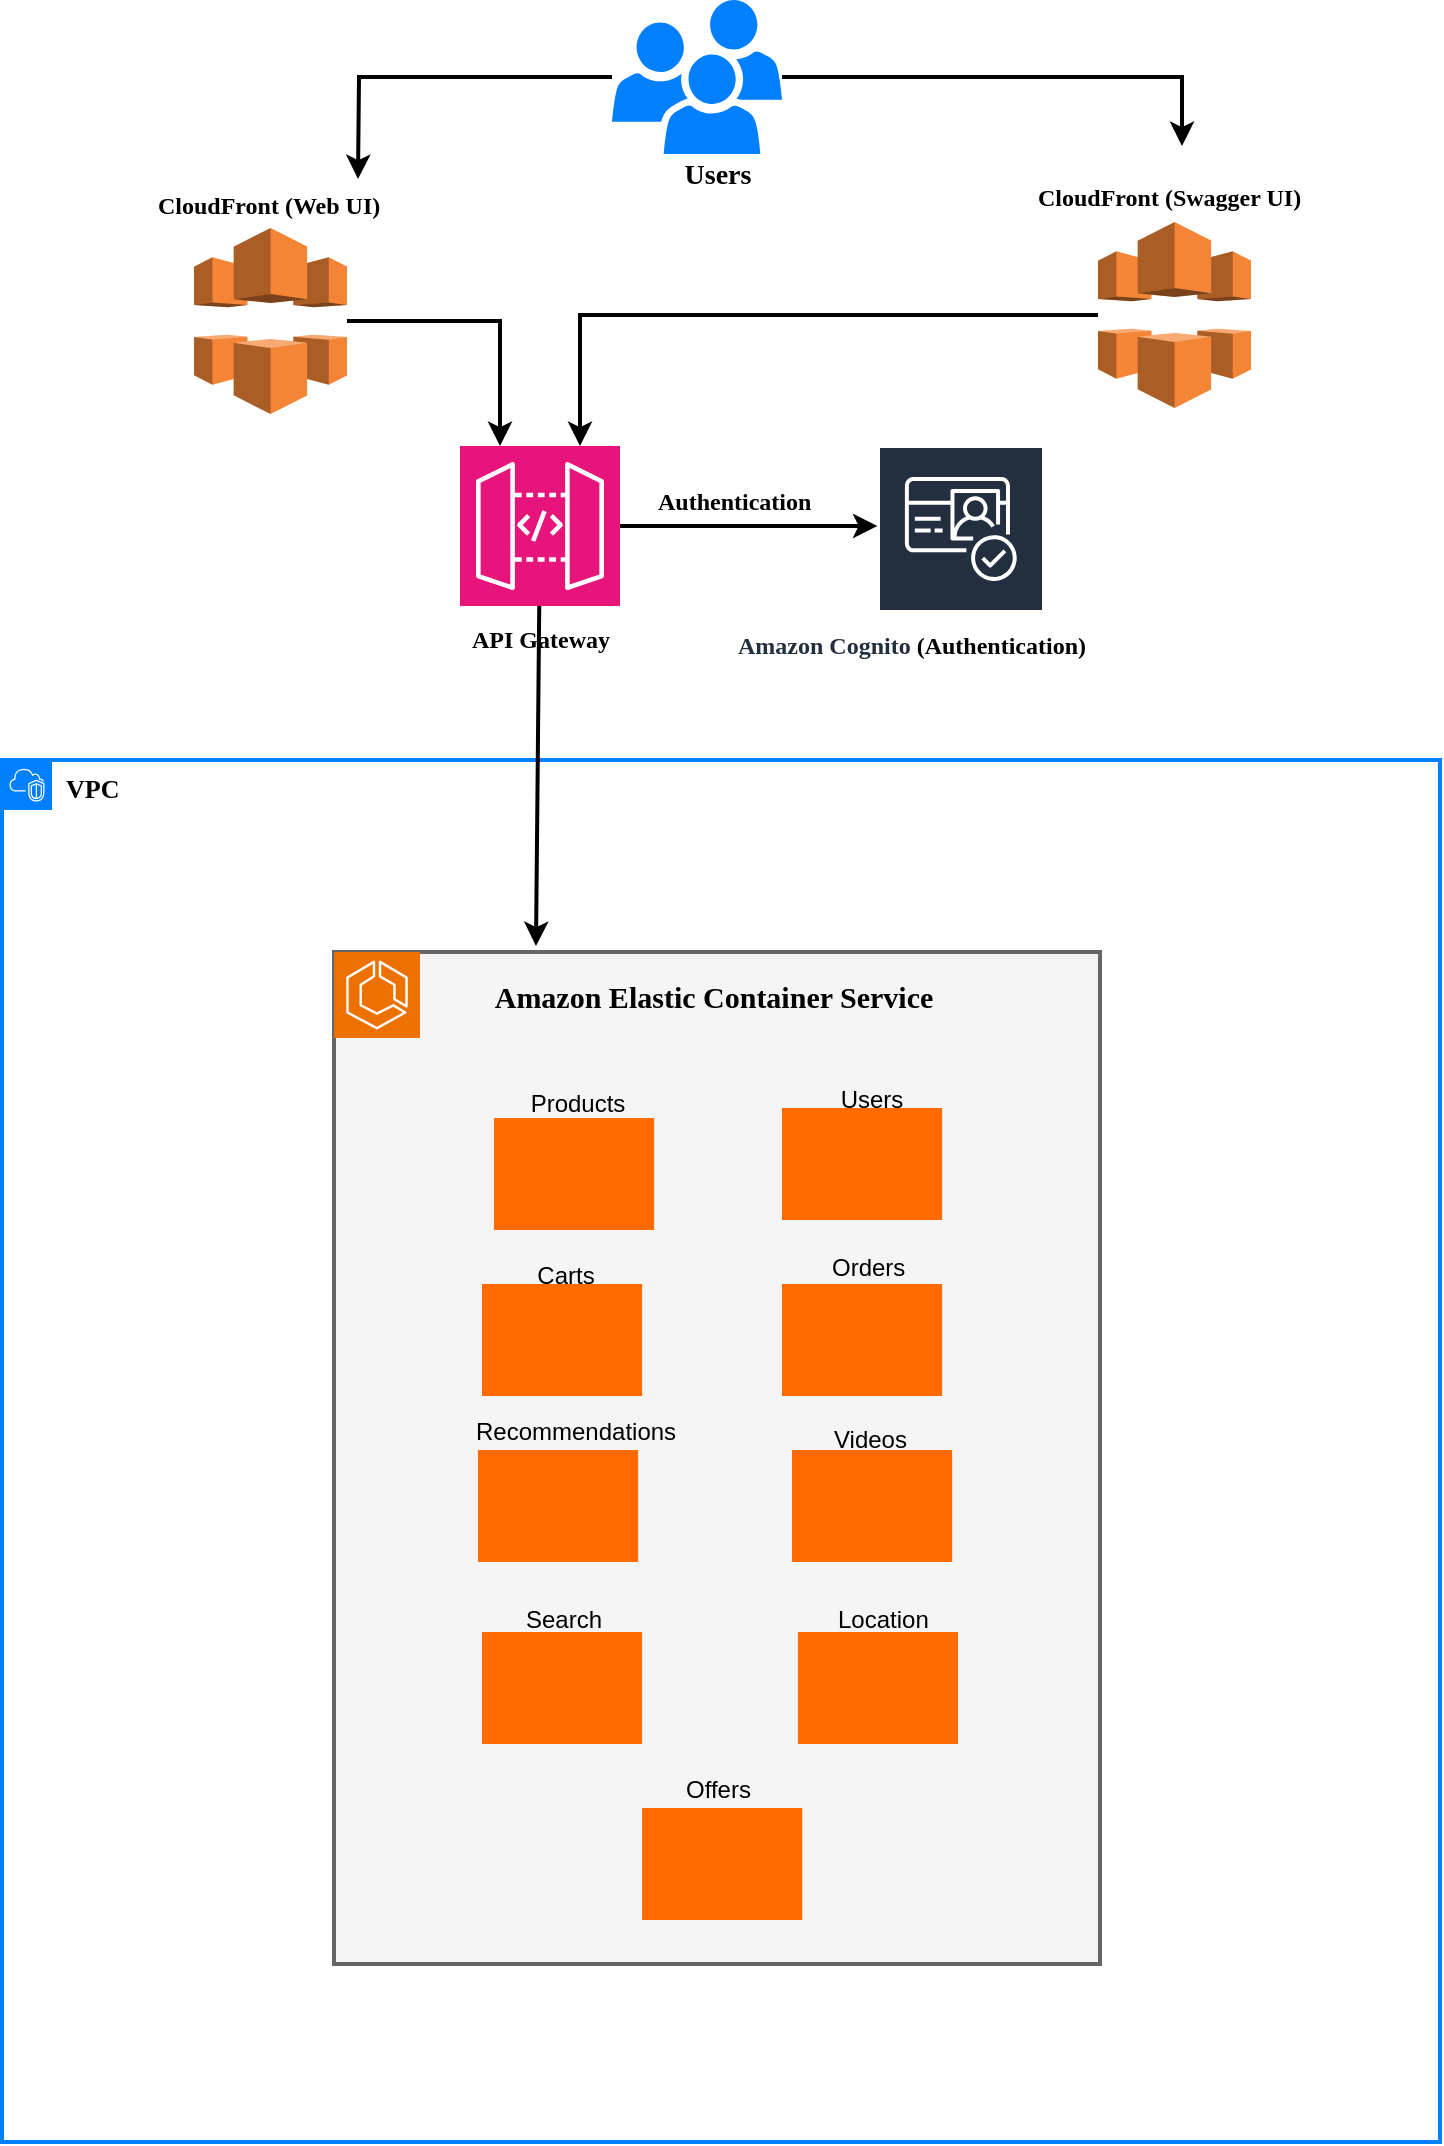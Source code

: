 <mxfile version="27.1.5" pages="2">
  <diagram name="Page-1" id="uZDpHBk8tU06kR3zukVg">
    <mxGraphModel dx="1209" dy="671" grid="0" gridSize="10" guides="1" tooltips="1" connect="1" arrows="1" fold="1" page="1" pageScale="1" pageWidth="827" pageHeight="1169" math="0" shadow="0">
      <root>
        <mxCell id="0" />
        <mxCell id="-1pALZZ2j-eL1ZR5JqG6-3" value="CICD Layer" style="" parent="0" />
        <mxCell id="I6HIBl1rABG_yWZcEIyp-3" style="edgeStyle=orthogonalEdgeStyle;rounded=0;orthogonalLoop=1;jettySize=auto;html=1;entryX=0.25;entryY=0;entryDx=0;entryDy=0;entryPerimeter=0;strokeWidth=2;" edge="1" parent="-1pALZZ2j-eL1ZR5JqG6-3" source="fU7K8vb8Lv-WIJmMKOUZ-217" target="fU7K8vb8Lv-WIJmMKOUZ-222">
          <mxGeometry relative="1" as="geometry" />
        </mxCell>
        <mxCell id="I6HIBl1rABG_yWZcEIyp-5" style="edgeStyle=orthogonalEdgeStyle;rounded=0;orthogonalLoop=1;jettySize=auto;html=1;entryX=0.75;entryY=0;entryDx=0;entryDy=0;entryPerimeter=0;strokeWidth=2;" edge="1" parent="-1pALZZ2j-eL1ZR5JqG6-3" source="fU7K8vb8Lv-WIJmMKOUZ-218" target="fU7K8vb8Lv-WIJmMKOUZ-222">
          <mxGeometry relative="1" as="geometry" />
        </mxCell>
        <mxCell id="I6HIBl1rABG_yWZcEIyp-7" value="&lt;p style=&quot;white-space: pre-wrap;&quot; dir=&quot;auto&quot;&gt;&lt;b&gt;Authentication&lt;/b&gt;&lt;/p&gt;" style="text;whiteSpace=wrap;html=1;fontFamily=Georgia;" vertex="1" parent="-1pALZZ2j-eL1ZR5JqG6-3">
          <mxGeometry x="370.003" y="262.003" width="104" height="60" as="geometry" />
        </mxCell>
        <mxCell id="fU7K8vb8Lv-WIJmMKOUZ-223" value="Backend Layer" style="" parent="0" />
        <mxCell id="fU7K8vb8Lv-WIJmMKOUZ-224" value="&lt;b&gt;&lt;font face=&quot;Georgia&quot; style=&quot;color: rgb(0, 0, 0); font-size: 13px;&quot;&gt;VPC&lt;/font&gt;&lt;/b&gt;" style="points=[[0,0],[0.25,0],[0.5,0],[0.75,0],[1,0],[1,0.25],[1,0.5],[1,0.75],[1,1],[0.75,1],[0.5,1],[0.25,1],[0,1],[0,0.75],[0,0.5],[0,0.25]];outlineConnect=0;gradientColor=none;html=1;whiteSpace=wrap;fontSize=12;fontStyle=0;container=1;pointerEvents=0;collapsible=0;recursiveResize=0;shape=mxgraph.aws4.group;grIcon=mxgraph.aws4.group_vpc2;strokeColor=#007FFF;fillColor=none;verticalAlign=top;align=left;spacingLeft=30;fontColor=#AAB7B8;dashed=0;strokeWidth=2;" parent="fU7K8vb8Lv-WIJmMKOUZ-223" vertex="1">
          <mxGeometry x="44" y="417" width="719" height="691" as="geometry" />
        </mxCell>
        <mxCell id="fU7K8vb8Lv-WIJmMKOUZ-229" value="" style="rounded=0;whiteSpace=wrap;html=1;fillColor=#f5f5f5;fontColor=#333333;strokeColor=#666666;strokeWidth=2;" parent="fU7K8vb8Lv-WIJmMKOUZ-224" vertex="1">
          <mxGeometry x="166" y="96" width="383" height="506" as="geometry" />
        </mxCell>
        <mxCell id="fU7K8vb8Lv-WIJmMKOUZ-231" value="" style="points=[];aspect=fixed;html=1;align=center;shadow=0;dashed=0;fillColor=#FF6A00;strokeColor=none;shape=mxgraph.alibaba_cloud.eci_elastic_container_instance;" parent="fU7K8vb8Lv-WIJmMKOUZ-224" vertex="1">
          <mxGeometry x="246" y="179" width="80.06" height="56" as="geometry" />
        </mxCell>
        <mxCell id="fU7K8vb8Lv-WIJmMKOUZ-230" value="" style="sketch=0;points=[[0,0,0],[0.25,0,0],[0.5,0,0],[0.75,0,0],[1,0,0],[0,1,0],[0.25,1,0],[0.5,1,0],[0.75,1,0],[1,1,0],[0,0.25,0],[0,0.5,0],[0,0.75,0],[1,0.25,0],[1,0.5,0],[1,0.75,0]];outlineConnect=0;fontColor=#232F3E;fillColor=#ED7100;strokeColor=#ffffff;dashed=0;verticalLabelPosition=bottom;verticalAlign=top;align=center;html=1;fontSize=12;fontStyle=0;aspect=fixed;shape=mxgraph.aws4.resourceIcon;resIcon=mxgraph.aws4.ecs;" parent="fU7K8vb8Lv-WIJmMKOUZ-224" vertex="1">
          <mxGeometry x="166" y="96" width="43" height="43" as="geometry" />
        </mxCell>
        <mxCell id="fU7K8vb8Lv-WIJmMKOUZ-238" value="" style="points=[];aspect=fixed;html=1;align=center;shadow=0;dashed=0;fillColor=#FF6A00;strokeColor=none;shape=mxgraph.alibaba_cloud.eci_elastic_container_instance;" parent="fU7K8vb8Lv-WIJmMKOUZ-224" vertex="1">
          <mxGeometry x="395" y="345" width="80.06" height="56" as="geometry" />
        </mxCell>
        <mxCell id="fU7K8vb8Lv-WIJmMKOUZ-240" value="" style="points=[];aspect=fixed;html=1;align=center;shadow=0;dashed=0;fillColor=#FF6A00;strokeColor=none;shape=mxgraph.alibaba_cloud.eci_elastic_container_instance;" parent="fU7K8vb8Lv-WIJmMKOUZ-224" vertex="1">
          <mxGeometry x="390" y="174" width="80.06" height="56" as="geometry" />
        </mxCell>
        <mxCell id="fU7K8vb8Lv-WIJmMKOUZ-242" value="" style="points=[];aspect=fixed;html=1;align=center;shadow=0;dashed=0;fillColor=#FF6A00;strokeColor=none;shape=mxgraph.alibaba_cloud.eci_elastic_container_instance;" parent="fU7K8vb8Lv-WIJmMKOUZ-224" vertex="1">
          <mxGeometry x="240" y="262" width="80.06" height="56" as="geometry" />
        </mxCell>
        <mxCell id="fU7K8vb8Lv-WIJmMKOUZ-239" value="" style="points=[];aspect=fixed;html=1;align=center;shadow=0;dashed=0;fillColor=#FF6A00;strokeColor=none;shape=mxgraph.alibaba_cloud.eci_elastic_container_instance;" parent="fU7K8vb8Lv-WIJmMKOUZ-224" vertex="1">
          <mxGeometry x="390" y="262" width="80.06" height="56" as="geometry" />
        </mxCell>
        <mxCell id="fU7K8vb8Lv-WIJmMKOUZ-241" value="" style="points=[];aspect=fixed;html=1;align=center;shadow=0;dashed=0;fillColor=#FF6A00;strokeColor=none;shape=mxgraph.alibaba_cloud.eci_elastic_container_instance;" parent="fU7K8vb8Lv-WIJmMKOUZ-224" vertex="1">
          <mxGeometry x="238" y="345" width="80.06" height="56" as="geometry" />
        </mxCell>
        <mxCell id="fU7K8vb8Lv-WIJmMKOUZ-243" value="&lt;b&gt;&lt;font style=&quot;font-size: 15px;&quot; face=&quot;Georgia&quot;&gt;Amazon Elastic Container Service&lt;/font&gt;&lt;/b&gt;" style="text;html=1;align=center;verticalAlign=middle;whiteSpace=wrap;rounded=0;" parent="fU7K8vb8Lv-WIJmMKOUZ-224" vertex="1">
          <mxGeometry x="212" y="78" width="288" height="79" as="geometry" />
        </mxCell>
        <mxCell id="fU7K8vb8Lv-WIJmMKOUZ-245" value="&lt;p style=&quot;white-space-collapse: preserve;&quot; dir=&quot;auto&quot;&gt;Products&lt;/p&gt;" style="text;html=1;align=center;verticalAlign=middle;whiteSpace=wrap;rounded=0;" parent="fU7K8vb8Lv-WIJmMKOUZ-224" vertex="1">
          <mxGeometry x="258.06" y="157" width="60" height="30" as="geometry" />
        </mxCell>
        <mxCell id="fU7K8vb8Lv-WIJmMKOUZ-246" value="&lt;p style=&quot;white-space-collapse: preserve;&quot; dir=&quot;auto&quot;&gt;Users&lt;/p&gt;" style="text;html=1;align=center;verticalAlign=middle;whiteSpace=wrap;rounded=0;" parent="fU7K8vb8Lv-WIJmMKOUZ-224" vertex="1">
          <mxGeometry x="405.03" y="155" width="60" height="30" as="geometry" />
        </mxCell>
        <mxCell id="fU7K8vb8Lv-WIJmMKOUZ-247" value="&lt;p style=&quot;white-space-collapse: preserve;&quot; dir=&quot;auto&quot;&gt;Carts&lt;/p&gt;" style="text;html=1;align=center;verticalAlign=middle;whiteSpace=wrap;rounded=0;" parent="fU7K8vb8Lv-WIJmMKOUZ-224" vertex="1">
          <mxGeometry x="252" y="243" width="60" height="30" as="geometry" />
        </mxCell>
        <mxCell id="fU7K8vb8Lv-WIJmMKOUZ-248" value="&lt;p dir=&quot;auto&quot; style=&quot;white-space: pre-wrap;&quot;&gt;Orders&lt;/p&gt;" style="text;whiteSpace=wrap;html=1;" parent="fU7K8vb8Lv-WIJmMKOUZ-224" vertex="1">
          <mxGeometry x="413" y="228.003" width="65" height="60" as="geometry" />
        </mxCell>
        <mxCell id="fU7K8vb8Lv-WIJmMKOUZ-249" value="&lt;p dir=&quot;auto&quot; style=&quot;white-space: pre-wrap;&quot;&gt;Recommendations&lt;/p&gt;" style="text;whiteSpace=wrap;html=1;" parent="fU7K8vb8Lv-WIJmMKOUZ-224" vertex="1">
          <mxGeometry x="235" y="310.003" width="128" height="60" as="geometry" />
        </mxCell>
        <mxCell id="fU7K8vb8Lv-WIJmMKOUZ-250" value="" style="points=[];aspect=fixed;html=1;align=center;shadow=0;dashed=0;fillColor=#FF6A00;strokeColor=none;shape=mxgraph.alibaba_cloud.eci_elastic_container_instance;" parent="fU7K8vb8Lv-WIJmMKOUZ-224" vertex="1">
          <mxGeometry x="240.0" y="436" width="80.06" height="56" as="geometry" />
        </mxCell>
        <mxCell id="fU7K8vb8Lv-WIJmMKOUZ-251" value="&lt;p dir=&quot;auto&quot; style=&quot;white-space: pre-wrap;&quot;&gt;Search&lt;/p&gt;" style="text;whiteSpace=wrap;html=1;" parent="fU7K8vb8Lv-WIJmMKOUZ-224" vertex="1">
          <mxGeometry x="260.06" y="404.003" width="66" height="60" as="geometry" />
        </mxCell>
        <mxCell id="fU7K8vb8Lv-WIJmMKOUZ-252" value="&lt;p dir=&quot;auto&quot; style=&quot;white-space: pre-wrap;&quot;&gt;Videos&lt;/p&gt;" style="text;whiteSpace=wrap;html=1;" parent="fU7K8vb8Lv-WIJmMKOUZ-224" vertex="1">
          <mxGeometry x="414" y="314.003" width="64" height="60" as="geometry" />
        </mxCell>
        <mxCell id="fU7K8vb8Lv-WIJmMKOUZ-255" value="" style="points=[];aspect=fixed;html=1;align=center;shadow=0;dashed=0;fillColor=#FF6A00;strokeColor=none;shape=mxgraph.alibaba_cloud.eci_elastic_container_instance;" parent="fU7K8vb8Lv-WIJmMKOUZ-224" vertex="1">
          <mxGeometry x="397.94" y="436" width="80.06" height="56" as="geometry" />
        </mxCell>
        <mxCell id="fU7K8vb8Lv-WIJmMKOUZ-253" value="&lt;p dir=&quot;auto&quot; style=&quot;white-space: pre-wrap;&quot;&gt;Location&lt;/p&gt;" style="text;whiteSpace=wrap;html=1;" parent="fU7K8vb8Lv-WIJmMKOUZ-224" vertex="1">
          <mxGeometry x="416" y="404.003" width="73" height="60" as="geometry" />
        </mxCell>
        <mxCell id="fU7K8vb8Lv-WIJmMKOUZ-257" value="" style="points=[];aspect=fixed;html=1;align=center;shadow=0;dashed=0;fillColor=#FF6A00;strokeColor=none;shape=mxgraph.alibaba_cloud.eci_elastic_container_instance;" parent="fU7K8vb8Lv-WIJmMKOUZ-224" vertex="1">
          <mxGeometry x="320.06" y="524" width="80.06" height="56" as="geometry" />
        </mxCell>
        <mxCell id="fU7K8vb8Lv-WIJmMKOUZ-254" value="&lt;p dir=&quot;auto&quot; style=&quot;white-space: pre-wrap;&quot;&gt;Offers&lt;/p&gt;" style="text;whiteSpace=wrap;html=1;" parent="fU7K8vb8Lv-WIJmMKOUZ-224" vertex="1">
          <mxGeometry x="340.12" y="489.003" width="60" height="60" as="geometry" />
        </mxCell>
        <mxCell id="-1pALZZ2j-eL1ZR5JqG6-1" value="&lt;font face=&quot;Georgia&quot;&gt;&lt;b&gt;&lt;br&gt;&lt;/b&gt;&lt;/font&gt;&lt;p style=&quot;white-space: pre-wrap;&quot; dir=&quot;auto&quot;&gt;&lt;font face=&quot;Georgia&quot;&gt;&lt;b&gt;API Gateway&lt;/b&gt;&lt;/font&gt;&lt;/p&gt;&lt;font face=&quot;Georgia&quot;&gt;&lt;b&gt;&lt;br&gt;&lt;/b&gt;&lt;/font&gt;" style="text;html=1;align=center;verticalAlign=middle;whiteSpace=wrap;rounded=0;" vertex="1" parent="fU7K8vb8Lv-WIJmMKOUZ-223">
          <mxGeometry x="245" y="331" width="137" height="51" as="geometry" />
        </mxCell>
        <mxCell id="-1pALZZ2j-eL1ZR5JqG6-2" value="&lt;span style=&quot;color: rgb(35, 47, 62); font-family: Georgia; font-size: 12px; font-style: normal; font-variant-ligatures: normal; font-variant-caps: normal; font-weight: 700; letter-spacing: normal; orphans: 2; text-align: center; text-indent: 0px; text-transform: none; widows: 2; word-spacing: 0px; -webkit-text-stroke-width: 0px; white-space: normal; text-decoration-thickness: initial; text-decoration-style: initial; text-decoration-color: initial; float: none; display: inline !important;&quot;&gt;Amazon Cognito&lt;/span&gt;&lt;b&gt;&lt;font face=&quot;Georgia&quot;&gt;&lt;span style=&quot;color: rgb(35, 47, 62); font-size: 12px; font-style: normal; font-variant-ligatures: normal; font-variant-caps: normal; letter-spacing: normal; orphans: 2; text-align: center; text-indent: 0px; text-transform: none; widows: 2; word-spacing: 0px; -webkit-text-stroke-width: 0px; white-space: normal; text-decoration-thickness: initial; text-decoration-style: initial; text-decoration-color: initial; float: none; display: inline !important;&quot;&gt;&amp;nbsp;&lt;/span&gt;&lt;span style=&quot;white-space-collapse: preserve; background-color: transparent; color: light-dark(rgb(0, 0, 0), rgb(255, 255, 255));&quot;&gt;(Authentication)&lt;/span&gt;&lt;/font&gt;&lt;/b&gt;" style="text;whiteSpace=wrap;html=1;" vertex="1" parent="fU7K8vb8Lv-WIJmMKOUZ-223">
          <mxGeometry x="410" y="346" width="216" height="37" as="geometry" />
        </mxCell>
        <mxCell id="fU7K8vb8Lv-WIJmMKOUZ-220" value="Api Layer" style="" parent="0" />
        <mxCell id="I6HIBl1rABG_yWZcEIyp-10" style="edgeStyle=orthogonalEdgeStyle;rounded=0;orthogonalLoop=1;jettySize=auto;html=1;strokeWidth=2;" edge="1" parent="fU7K8vb8Lv-WIJmMKOUZ-220" source="fU7K8vb8Lv-WIJmMKOUZ-222">
          <mxGeometry relative="1" as="geometry">
            <mxPoint x="481.715" y="300" as="targetPoint" />
          </mxGeometry>
        </mxCell>
        <mxCell id="I6HIBl1rABG_yWZcEIyp-12" style="rounded=0;orthogonalLoop=1;jettySize=auto;html=1;strokeWidth=2;" edge="1" parent="fU7K8vb8Lv-WIJmMKOUZ-220" source="fU7K8vb8Lv-WIJmMKOUZ-222">
          <mxGeometry relative="1" as="geometry">
            <mxPoint x="311" y="510" as="targetPoint" />
          </mxGeometry>
        </mxCell>
        <mxCell id="fU7K8vb8Lv-WIJmMKOUZ-222" value="" style="sketch=0;points=[[0,0,0],[0.25,0,0],[0.5,0,0],[0.75,0,0],[1,0,0],[0,1,0],[0.25,1,0],[0.5,1,0],[0.75,1,0],[1,1,0],[0,0.25,0],[0,0.5,0],[0,0.75,0],[1,0.25,0],[1,0.5,0],[1,0.75,0]];outlineConnect=0;fontColor=#232F3E;fillColor=#E7157B;strokeColor=#ffffff;dashed=0;verticalLabelPosition=bottom;verticalAlign=top;align=center;html=1;fontSize=12;fontStyle=0;aspect=fixed;shape=mxgraph.aws4.resourceIcon;resIcon=mxgraph.aws4.api_gateway;" parent="fU7K8vb8Lv-WIJmMKOUZ-220" vertex="1">
          <mxGeometry x="273" y="260" width="80" height="80" as="geometry" />
        </mxCell>
        <mxCell id="fU7K8vb8Lv-WIJmMKOUZ-226" value="" style="sketch=0;outlineConnect=0;fontColor=#232F3E;gradientColor=none;strokeColor=#ffffff;fillColor=#232F3E;dashed=0;verticalLabelPosition=middle;verticalAlign=bottom;align=center;html=1;whiteSpace=wrap;fontSize=10;fontStyle=1;spacing=3;shape=mxgraph.aws4.productIcon;prIcon=mxgraph.aws4.cognito;" parent="fU7K8vb8Lv-WIJmMKOUZ-220" vertex="1">
          <mxGeometry x="482" y="260" width="83" height="56" as="geometry" />
        </mxCell>
        <mxCell id="fU7K8vb8Lv-WIJmMKOUZ-213" value="Frontend Layer" style="" parent="0" />
        <mxCell id="fU7K8vb8Lv-WIJmMKOUZ-217" value="" style="outlineConnect=0;dashed=0;verticalLabelPosition=bottom;verticalAlign=top;align=center;html=1;shape=mxgraph.aws3.cloudfront;fillColor=#F58536;gradientColor=none;" parent="fU7K8vb8Lv-WIJmMKOUZ-213" vertex="1">
          <mxGeometry x="140" y="151" width="76.5" height="93" as="geometry" />
        </mxCell>
        <mxCell id="fU7K8vb8Lv-WIJmMKOUZ-218" value="" style="outlineConnect=0;dashed=0;verticalLabelPosition=bottom;verticalAlign=top;align=center;html=1;shape=mxgraph.aws3.cloudfront;fillColor=#F58536;gradientColor=none;" parent="fU7K8vb8Lv-WIJmMKOUZ-213" vertex="1">
          <mxGeometry x="592" y="148" width="76.5" height="93" as="geometry" />
        </mxCell>
        <object label="User layer" id="1">
          <mxCell style="" parent="0" />
        </object>
        <mxCell id="I6HIBl1rABG_yWZcEIyp-1" style="edgeStyle=orthogonalEdgeStyle;rounded=0;orthogonalLoop=1;jettySize=auto;html=1;strokeWidth=2;" edge="1" parent="1" source="fU7K8vb8Lv-WIJmMKOUZ-208">
          <mxGeometry relative="1" as="geometry">
            <mxPoint x="313" y="58" as="sourcePoint" />
            <mxPoint x="222" y="126.5" as="targetPoint" />
          </mxGeometry>
        </mxCell>
        <mxCell id="I6HIBl1rABG_yWZcEIyp-2" style="edgeStyle=orthogonalEdgeStyle;rounded=0;orthogonalLoop=1;jettySize=auto;html=1;strokeWidth=2;" edge="1" parent="1" source="fU7K8vb8Lv-WIJmMKOUZ-208" target="yvy17whpO4O2aVPLkSyt-3">
          <mxGeometry relative="1" as="geometry">
            <Array as="points">
              <mxPoint x="634" y="76" />
            </Array>
          </mxGeometry>
        </mxCell>
        <mxCell id="fU7K8vb8Lv-WIJmMKOUZ-208" value="" style="sketch=0;pointerEvents=1;shadow=0;dashed=0;html=1;strokeColor=none;labelPosition=center;verticalLabelPosition=bottom;verticalAlign=top;outlineConnect=0;align=center;shape=mxgraph.office.users.users;fillColor=#007FFF;" parent="1" vertex="1">
          <mxGeometry x="349" y="37" width="85" height="77" as="geometry" />
        </mxCell>
        <mxCell id="yvy17whpO4O2aVPLkSyt-1" value="&lt;p style=&quot;white-space-collapse: preserve;&quot; dir=&quot;auto&quot;&gt;&lt;font style=&quot;font-size: 14px;&quot; face=&quot;Georgia&quot;&gt;&lt;b&gt;Users&lt;/b&gt;&lt;/font&gt;&lt;/p&gt;" style="text;html=1;align=center;verticalAlign=middle;whiteSpace=wrap;rounded=0;" parent="1" vertex="1">
          <mxGeometry x="372" y="110" width="60" height="30" as="geometry" />
        </mxCell>
        <mxCell id="yvy17whpO4O2aVPLkSyt-2" value="&lt;p dir=&quot;auto&quot; style=&quot;white-space: pre-wrap;&quot;&gt;&lt;font face=&quot;Georgia&quot;&gt;&lt;b&gt;CloudFront (Web UI)&lt;/b&gt;&lt;/font&gt;&lt;/p&gt;" style="text;whiteSpace=wrap;html=1;" parent="1" vertex="1">
          <mxGeometry x="120" y="114.003" width="138" height="60" as="geometry" />
        </mxCell>
        <mxCell id="yvy17whpO4O2aVPLkSyt-3" value="&lt;p dir=&quot;auto&quot; style=&quot;white-space: pre-wrap;&quot;&gt;&lt;b&gt;&lt;font face=&quot;Georgia&quot;&gt;CloudFront (Swagger UI)&lt;/font&gt;&lt;/b&gt;&lt;/p&gt;" style="text;whiteSpace=wrap;html=1;" parent="1" vertex="1">
          <mxGeometry x="560" y="110.003" width="161" height="60" as="geometry" />
        </mxCell>
      </root>
    </mxGraphModel>
  </diagram>
  <diagram id="G3TAXoxbqQHdnc0IhTu0" name="Page-2">
    <mxGraphModel dx="786" dy="436" grid="0" gridSize="10" guides="1" tooltips="1" connect="1" arrows="1" fold="1" page="1" pageScale="1" pageWidth="827" pageHeight="1169" math="0" shadow="0">
      <root>
        <mxCell id="0" />
        <mxCell id="1" parent="0" />
        <mxCell id="135vJ2xj-HG3R5OqyIlV-9" value="" style="shape=cylinder3;whiteSpace=wrap;html=1;boundedLbl=1;backgroundOutline=1;size=15;direction=north;strokeWidth=2;" vertex="1" parent="1">
          <mxGeometry x="177" y="168" width="585" height="149" as="geometry" />
        </mxCell>
        <mxCell id="135vJ2xj-HG3R5OqyIlV-14" style="rounded=0;orthogonalLoop=1;jettySize=auto;html=1;" edge="1" parent="1" source="135vJ2xj-HG3R5OqyIlV-1" target="135vJ2xj-HG3R5OqyIlV-4">
          <mxGeometry relative="1" as="geometry" />
        </mxCell>
        <mxCell id="135vJ2xj-HG3R5OqyIlV-1" value="&lt;font face=&quot;Georgia&quot; style=&quot;font-size: 12px;&quot;&gt;AWS CodeBuild&lt;/font&gt;" style="sketch=0;outlineConnect=0;fontColor=#232F3E;gradientColor=none;strokeColor=#ffffff;fillColor=#232F3E;dashed=0;verticalLabelPosition=middle;verticalAlign=bottom;align=center;html=1;whiteSpace=wrap;fontSize=10;fontStyle=1;spacing=3;shape=mxgraph.aws4.productIcon;prIcon=mxgraph.aws4.codebuild;" vertex="1" parent="1">
          <mxGeometry x="445" y="195" width="80" height="110" as="geometry" />
        </mxCell>
        <mxCell id="135vJ2xj-HG3R5OqyIlV-3" value="" style="sketch=0;outlineConnect=0;fontColor=#232F3E;gradientColor=none;strokeColor=#ffffff;fillColor=#232F3E;dashed=0;verticalLabelPosition=middle;verticalAlign=bottom;align=center;html=1;whiteSpace=wrap;fontSize=10;fontStyle=1;spacing=3;shape=mxgraph.aws4.productIcon;prIcon=mxgraph.aws4.codepipeline;" vertex="1" parent="1">
          <mxGeometry x="187" y="168" width="28" height="18" as="geometry" />
        </mxCell>
        <mxCell id="135vJ2xj-HG3R5OqyIlV-17" style="rounded=0;orthogonalLoop=1;jettySize=auto;html=1;" edge="1" parent="1" source="135vJ2xj-HG3R5OqyIlV-4" target="135vJ2xj-HG3R5OqyIlV-16">
          <mxGeometry relative="1" as="geometry" />
        </mxCell>
        <mxCell id="135vJ2xj-HG3R5OqyIlV-4" value="&lt;font face=&quot;Georgia&quot; style=&quot;font-size: 12px;&quot;&gt;AWS CodeDeploy&lt;/font&gt;" style="sketch=0;outlineConnect=0;fontColor=#232F3E;gradientColor=none;strokeColor=#ffffff;fillColor=#232F3E;dashed=0;verticalLabelPosition=middle;verticalAlign=bottom;align=center;html=1;whiteSpace=wrap;fontSize=10;fontStyle=1;spacing=3;shape=mxgraph.aws4.productIcon;prIcon=mxgraph.aws4.codedeploy;" vertex="1" parent="1">
          <mxGeometry x="627" y="195" width="80" height="110" as="geometry" />
        </mxCell>
        <mxCell id="135vJ2xj-HG3R5OqyIlV-12" style="rounded=0;orthogonalLoop=1;jettySize=auto;html=1;" edge="1" parent="1" source="135vJ2xj-HG3R5OqyIlV-5" target="135vJ2xj-HG3R5OqyIlV-8">
          <mxGeometry relative="1" as="geometry" />
        </mxCell>
        <mxCell id="135vJ2xj-HG3R5OqyIlV-5" value="" style="points=[[0.35,0,0],[0.98,0.51,0],[1,0.71,0],[0.67,1,0],[0,0.795,0],[0,0.65,0]];verticalLabelPosition=bottom;sketch=0;html=1;verticalAlign=top;aspect=fixed;align=center;pointerEvents=1;shape=mxgraph.cisco19.user;fillColor=#FF8000;strokeColor=none;fontColor=#FF8000;" vertex="1" parent="1">
          <mxGeometry x="55" y="205" width="71" height="71" as="geometry" />
        </mxCell>
        <mxCell id="135vJ2xj-HG3R5OqyIlV-13" style="rounded=0;orthogonalLoop=1;jettySize=auto;html=1;" edge="1" parent="1" source="135vJ2xj-HG3R5OqyIlV-8">
          <mxGeometry relative="1" as="geometry">
            <mxPoint x="442" y="239" as="targetPoint" />
          </mxGeometry>
        </mxCell>
        <mxCell id="135vJ2xj-HG3R5OqyIlV-8" value="" style="dashed=0;outlineConnect=0;html=1;align=center;labelPosition=center;verticalLabelPosition=bottom;verticalAlign=top;shape=mxgraph.webicons.github;gradientColor=#DFDEDE" vertex="1" parent="1">
          <mxGeometry x="258" y="190" width="102.4" height="98.4" as="geometry" />
        </mxCell>
        <mxCell id="135vJ2xj-HG3R5OqyIlV-10" value="&lt;b&gt;&lt;font face=&quot;Georgia&quot;&gt;GitHub&lt;/font&gt;&lt;/b&gt;" style="text;html=1;align=center;verticalAlign=middle;whiteSpace=wrap;rounded=0;" vertex="1" parent="1">
          <mxGeometry x="279.2" y="280" width="60" height="30" as="geometry" />
        </mxCell>
        <mxCell id="135vJ2xj-HG3R5OqyIlV-11" value="&lt;span style=&quot;color: rgb(35, 47, 62); font-size: 10px; font-style: normal; font-variant-ligatures: normal; font-variant-caps: normal; font-weight: 700; letter-spacing: normal; orphans: 2; text-align: center; text-indent: 0px; text-transform: none; widows: 2; word-spacing: 0px; -webkit-text-stroke-width: 0px; white-space: normal; text-decoration-thickness: initial; text-decoration-style: initial; text-decoration-color: initial; float: none; display: inline !important;&quot;&gt;&lt;font face=&quot;Georgia&quot;&gt;AWS CodePipeline&lt;/font&gt;&lt;/span&gt;" style="text;whiteSpace=wrap;html=1;" vertex="1" parent="1">
          <mxGeometry x="215" y="161.997" width="117" height="36" as="geometry" />
        </mxCell>
        <mxCell id="135vJ2xj-HG3R5OqyIlV-15" value="&lt;b&gt;&lt;font face=&quot;Georgia&quot;&gt;Developer&lt;/font&gt;&lt;/b&gt;" style="text;html=1;align=center;verticalAlign=middle;whiteSpace=wrap;rounded=0;" vertex="1" parent="1">
          <mxGeometry x="55" y="269" width="60" height="30" as="geometry" />
        </mxCell>
        <mxCell id="135vJ2xj-HG3R5OqyIlV-16" value="&lt;b&gt;&lt;font face=&quot;Georgia&quot;&gt;&lt;br&gt;&lt;/font&gt;&lt;/b&gt;&lt;p style=&quot;white-space: pre-wrap;&quot; dir=&quot;auto&quot;&gt;&lt;b&gt;&lt;font face=&quot;Georgia&quot;&gt;CloudFront (Swagger UI)&lt;/font&gt;&lt;/b&gt;&lt;/p&gt;&lt;b&gt;&lt;font face=&quot;Georgia&quot;&gt;&lt;br&gt;&lt;/font&gt;&lt;/b&gt;" style="outlineConnect=0;dashed=0;verticalLabelPosition=bottom;verticalAlign=top;align=center;html=1;shape=mxgraph.aws3.cloudfront;fillColor=#F58536;gradientColor=none;" vertex="1" parent="1">
          <mxGeometry x="630.5" y="374" width="76.5" height="93" as="geometry" />
        </mxCell>
      </root>
    </mxGraphModel>
  </diagram>
</mxfile>
